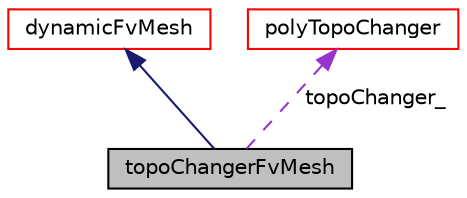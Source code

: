 digraph "topoChangerFvMesh"
{
  bgcolor="transparent";
  edge [fontname="Helvetica",fontsize="10",labelfontname="Helvetica",labelfontsize="10"];
  node [fontname="Helvetica",fontsize="10",shape=record];
  Node1 [label="topoChangerFvMesh",height=0.2,width=0.4,color="black", fillcolor="grey75", style="filled", fontcolor="black"];
  Node2 -> Node1 [dir="back",color="midnightblue",fontsize="10",style="solid",fontname="Helvetica"];
  Node2 [label="dynamicFvMesh",height=0.2,width=0.4,color="red",URL="$a00609.html",tooltip="Abstract base class for geometry and/or topology changing fvMesh. "];
  Node3 -> Node1 [dir="back",color="darkorchid3",fontsize="10",style="dashed",label=" topoChanger_" ,fontname="Helvetica"];
  Node3 [label="polyTopoChanger",height=0.2,width=0.4,color="red",URL="$a01984.html",tooltip="List of mesh modifiers defining the mesh dynamics. "];
}
